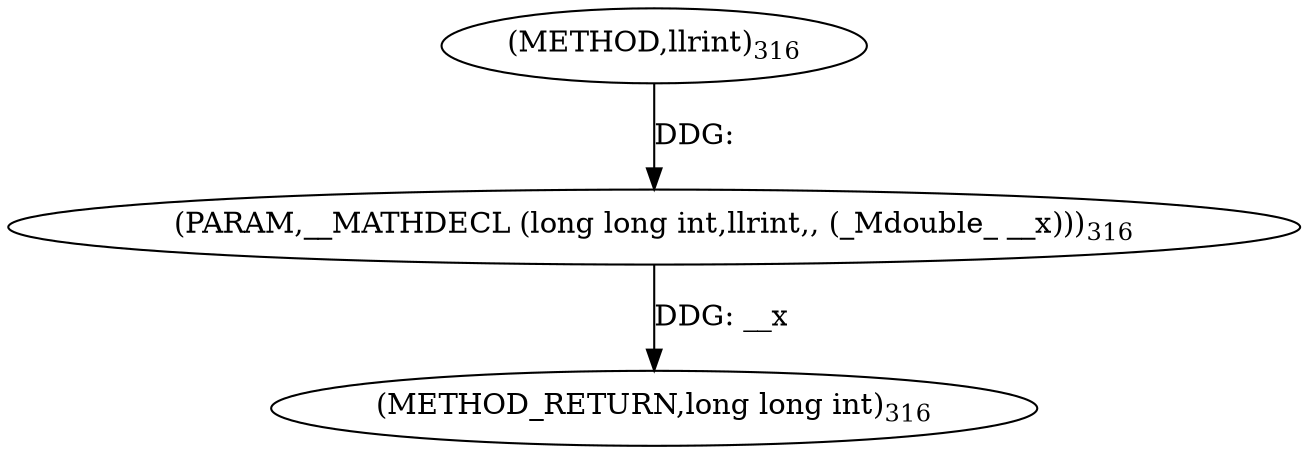 digraph "llrint" {  
"20618" [label = <(METHOD,llrint)<SUB>316</SUB>> ]
"20620" [label = <(METHOD_RETURN,long long int)<SUB>316</SUB>> ]
"20619" [label = <(PARAM,__MATHDECL (long long int,llrint,, (_Mdouble_ __x)))<SUB>316</SUB>> ]
  "20619" -> "20620"  [ label = "DDG: __x"] 
  "20618" -> "20619"  [ label = "DDG: "] 
}
